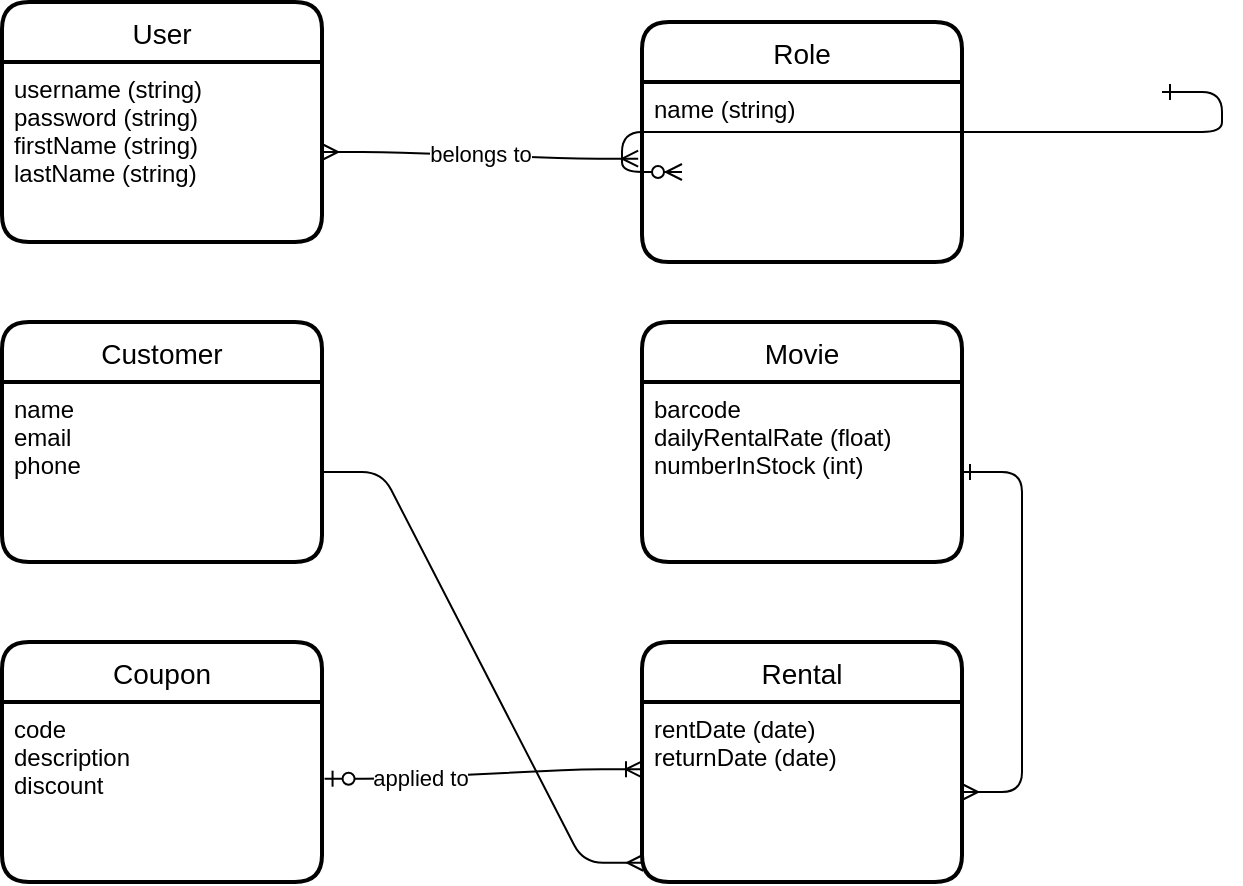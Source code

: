 <mxfile version="13.11.0" type="github">
  <diagram id="R2lEEEUBdFMjLlhIrx00" name="Page-1">
    <mxGraphModel dx="996" dy="648" grid="1" gridSize="10" guides="1" tooltips="1" connect="1" arrows="1" fold="1" page="1" pageScale="1" pageWidth="850" pageHeight="1100" math="0" shadow="0" extFonts="Permanent Marker^https://fonts.googleapis.com/css?family=Permanent+Marker">
      <root>
        <mxCell id="0" />
        <mxCell id="1" parent="0" />
        <mxCell id="C-vyLk0tnHw3VtMMgP7b-12" value="" style="edgeStyle=entityRelationEdgeStyle;endArrow=ERzeroToMany;startArrow=ERone;endFill=1;startFill=0;" parent="1" target="C-vyLk0tnHw3VtMMgP7b-17" edge="1">
          <mxGeometry width="100" height="100" relative="1" as="geometry">
            <mxPoint x="700" y="165" as="sourcePoint" />
            <mxPoint x="460" y="205" as="targetPoint" />
          </mxGeometry>
        </mxCell>
        <mxCell id="6sOr378gLixs2sx5eh31-1" value="User" style="swimlane;childLayout=stackLayout;horizontal=1;startSize=30;horizontalStack=0;rounded=1;fontSize=14;fontStyle=0;strokeWidth=2;resizeParent=0;resizeLast=1;shadow=0;dashed=0;align=center;" vertex="1" parent="1">
          <mxGeometry x="120" y="120" width="160" height="120" as="geometry" />
        </mxCell>
        <mxCell id="6sOr378gLixs2sx5eh31-2" value="username (string)&#xa;password (string)&#xa;firstName (string)&#xa;lastName (string)" style="align=left;strokeColor=none;fillColor=none;spacingLeft=4;fontSize=12;verticalAlign=top;resizable=0;rotatable=0;part=1;" vertex="1" parent="6sOr378gLixs2sx5eh31-1">
          <mxGeometry y="30" width="160" height="90" as="geometry" />
        </mxCell>
        <mxCell id="6sOr378gLixs2sx5eh31-6" value="" style="edgeStyle=entityRelationEdgeStyle;fontSize=12;html=1;endArrow=ERmany;startArrow=ERmany;exitX=1;exitY=0.5;exitDx=0;exitDy=0;entryX=-0.012;entryY=0.426;entryDx=0;entryDy=0;entryPerimeter=0;" edge="1" parent="1" source="6sOr378gLixs2sx5eh31-2" target="6sOr378gLixs2sx5eh31-22">
          <mxGeometry width="100" height="100" relative="1" as="geometry">
            <mxPoint x="310" y="230" as="sourcePoint" />
            <mxPoint x="410" y="130" as="targetPoint" />
          </mxGeometry>
        </mxCell>
        <mxCell id="6sOr378gLixs2sx5eh31-7" value="belongs to" style="edgeLabel;html=1;align=center;verticalAlign=middle;resizable=0;points=[];" vertex="1" connectable="0" parent="6sOr378gLixs2sx5eh31-6">
          <mxGeometry y="1" relative="1" as="geometry">
            <mxPoint as="offset" />
          </mxGeometry>
        </mxCell>
        <mxCell id="6sOr378gLixs2sx5eh31-8" value="Movie" style="swimlane;childLayout=stackLayout;horizontal=1;startSize=30;horizontalStack=0;rounded=1;fontSize=14;fontStyle=0;strokeWidth=2;resizeParent=0;resizeLast=1;shadow=0;dashed=0;align=center;" vertex="1" parent="1">
          <mxGeometry x="440" y="280" width="160" height="120" as="geometry" />
        </mxCell>
        <mxCell id="6sOr378gLixs2sx5eh31-9" value="barcode&#xa;dailyRentalRate (float)&#xa;numberInStock (int)" style="align=left;strokeColor=none;fillColor=none;spacingLeft=4;fontSize=12;verticalAlign=top;resizable=0;rotatable=0;part=1;" vertex="1" parent="6sOr378gLixs2sx5eh31-8">
          <mxGeometry y="30" width="160" height="90" as="geometry" />
        </mxCell>
        <mxCell id="6sOr378gLixs2sx5eh31-10" value="Customer" style="swimlane;childLayout=stackLayout;horizontal=1;startSize=30;horizontalStack=0;rounded=1;fontSize=14;fontStyle=0;strokeWidth=2;resizeParent=0;resizeLast=1;shadow=0;dashed=0;align=center;" vertex="1" parent="1">
          <mxGeometry x="120" y="280" width="160" height="120" as="geometry" />
        </mxCell>
        <mxCell id="6sOr378gLixs2sx5eh31-11" value="name&#xa;email&#xa;phone" style="align=left;strokeColor=none;fillColor=none;spacingLeft=4;fontSize=12;verticalAlign=top;resizable=0;rotatable=0;part=1;" vertex="1" parent="6sOr378gLixs2sx5eh31-10">
          <mxGeometry y="30" width="160" height="90" as="geometry" />
        </mxCell>
        <mxCell id="6sOr378gLixs2sx5eh31-13" value="Rental" style="swimlane;childLayout=stackLayout;horizontal=1;startSize=30;horizontalStack=0;rounded=1;fontSize=14;fontStyle=0;strokeWidth=2;resizeParent=0;resizeLast=1;shadow=0;dashed=0;align=center;" vertex="1" parent="1">
          <mxGeometry x="440" y="440" width="160" height="120" as="geometry" />
        </mxCell>
        <mxCell id="6sOr378gLixs2sx5eh31-14" value="rentDate (date)&#xa;returnDate (date)" style="align=left;strokeColor=none;fillColor=none;spacingLeft=4;fontSize=12;verticalAlign=top;resizable=0;rotatable=0;part=1;" vertex="1" parent="6sOr378gLixs2sx5eh31-13">
          <mxGeometry y="30" width="160" height="90" as="geometry" />
        </mxCell>
        <mxCell id="6sOr378gLixs2sx5eh31-15" value="" style="edgeStyle=entityRelationEdgeStyle;fontSize=12;html=1;endArrow=ERmany;exitX=1;exitY=0.5;exitDx=0;exitDy=0;entryX=0.004;entryY=0.893;entryDx=0;entryDy=0;entryPerimeter=0;" edge="1" parent="1" source="6sOr378gLixs2sx5eh31-11" target="6sOr378gLixs2sx5eh31-14">
          <mxGeometry width="100" height="100" relative="1" as="geometry">
            <mxPoint x="180" y="520" as="sourcePoint" />
            <mxPoint x="280" y="420" as="targetPoint" />
          </mxGeometry>
        </mxCell>
        <mxCell id="6sOr378gLixs2sx5eh31-16" value="" style="edgeStyle=entityRelationEdgeStyle;fontSize=12;html=1;endArrow=ERone;exitX=1;exitY=0.5;exitDx=0;exitDy=0;startArrow=ERmany;startFill=0;endFill=0;" edge="1" parent="1" source="6sOr378gLixs2sx5eh31-14" target="6sOr378gLixs2sx5eh31-9">
          <mxGeometry width="100" height="100" relative="1" as="geometry">
            <mxPoint x="510" y="530" as="sourcePoint" />
            <mxPoint x="610" y="430" as="targetPoint" />
          </mxGeometry>
        </mxCell>
        <mxCell id="6sOr378gLixs2sx5eh31-17" value="Coupon" style="swimlane;childLayout=stackLayout;horizontal=1;startSize=30;horizontalStack=0;rounded=1;fontSize=14;fontStyle=0;strokeWidth=2;resizeParent=0;resizeLast=1;shadow=0;dashed=0;align=center;" vertex="1" parent="1">
          <mxGeometry x="120" y="440" width="160" height="120" as="geometry" />
        </mxCell>
        <mxCell id="6sOr378gLixs2sx5eh31-18" value="code&#xa;description&#xa;discount" style="align=left;strokeColor=none;fillColor=none;spacingLeft=4;fontSize=12;verticalAlign=top;resizable=0;rotatable=0;part=1;" vertex="1" parent="6sOr378gLixs2sx5eh31-17">
          <mxGeometry y="30" width="160" height="90" as="geometry" />
        </mxCell>
        <mxCell id="6sOr378gLixs2sx5eh31-19" value="" style="edgeStyle=entityRelationEdgeStyle;fontSize=12;html=1;endArrow=ERoneToMany;startArrow=ERzeroToOne;exitX=1.008;exitY=0.426;exitDx=0;exitDy=0;exitPerimeter=0;entryX=0;entryY=0.374;entryDx=0;entryDy=0;entryPerimeter=0;startFill=1;" edge="1" parent="1" source="6sOr378gLixs2sx5eh31-18" target="6sOr378gLixs2sx5eh31-14">
          <mxGeometry width="100" height="100" relative="1" as="geometry">
            <mxPoint x="240" y="570" as="sourcePoint" />
            <mxPoint x="340" y="470" as="targetPoint" />
          </mxGeometry>
        </mxCell>
        <mxCell id="6sOr378gLixs2sx5eh31-20" value="applied to" style="edgeLabel;html=1;align=center;verticalAlign=middle;resizable=0;points=[];" vertex="1" connectable="0" parent="6sOr378gLixs2sx5eh31-19">
          <mxGeometry x="-0.41" relative="1" as="geometry">
            <mxPoint as="offset" />
          </mxGeometry>
        </mxCell>
        <mxCell id="6sOr378gLixs2sx5eh31-21" value="Role" style="swimlane;childLayout=stackLayout;horizontal=1;startSize=30;horizontalStack=0;rounded=1;fontSize=14;fontStyle=0;strokeWidth=2;resizeParent=0;resizeLast=1;shadow=0;dashed=0;align=center;" vertex="1" parent="1">
          <mxGeometry x="440" y="130" width="160" height="120" as="geometry" />
        </mxCell>
        <mxCell id="6sOr378gLixs2sx5eh31-22" value="name (string)" style="align=left;strokeColor=none;fillColor=none;spacingLeft=4;fontSize=12;verticalAlign=top;resizable=0;rotatable=0;part=1;" vertex="1" parent="6sOr378gLixs2sx5eh31-21">
          <mxGeometry y="30" width="160" height="90" as="geometry" />
        </mxCell>
      </root>
    </mxGraphModel>
  </diagram>
</mxfile>
